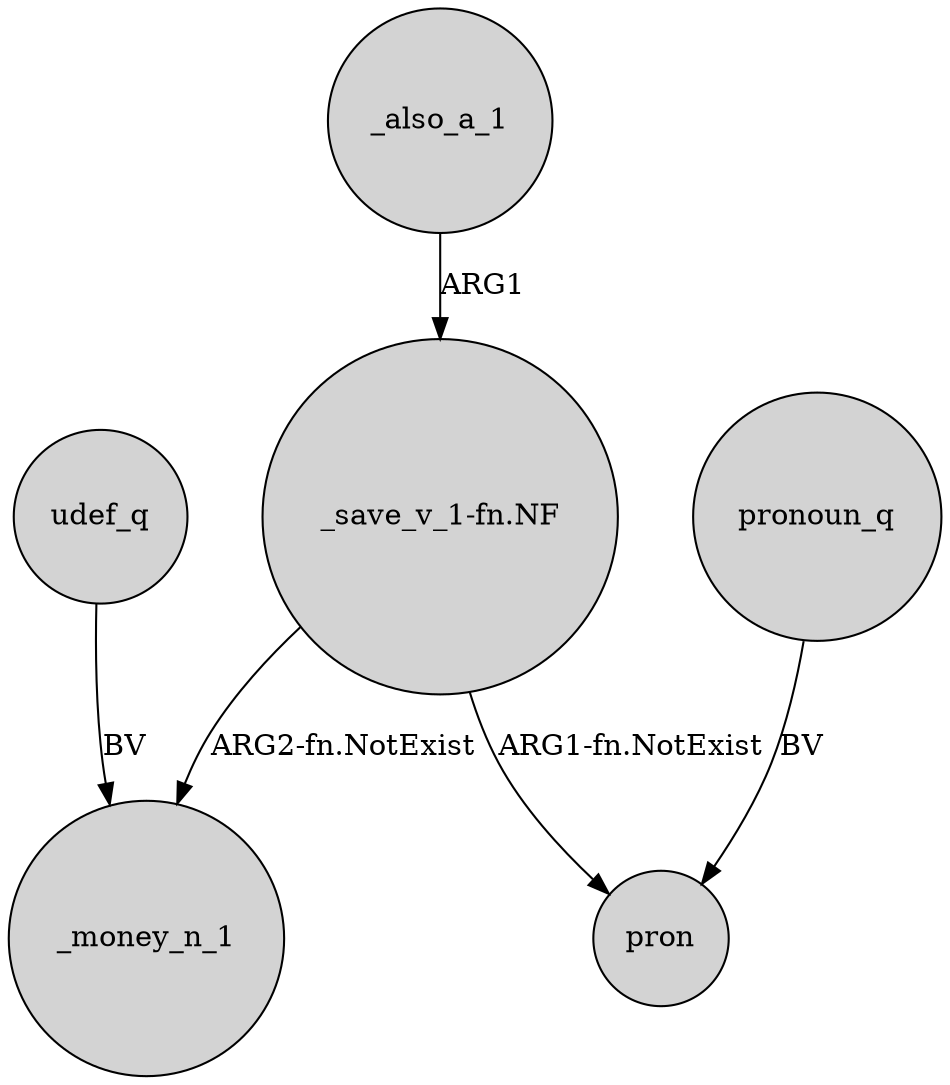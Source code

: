 digraph {
	node [shape=circle style=filled]
	_also_a_1 -> "_save_v_1-fn.NF" [label=ARG1]
	udef_q -> _money_n_1 [label=BV]
	"_save_v_1-fn.NF" -> _money_n_1 [label="ARG2-fn.NotExist"]
	"_save_v_1-fn.NF" -> pron [label="ARG1-fn.NotExist"]
	pronoun_q -> pron [label=BV]
}
